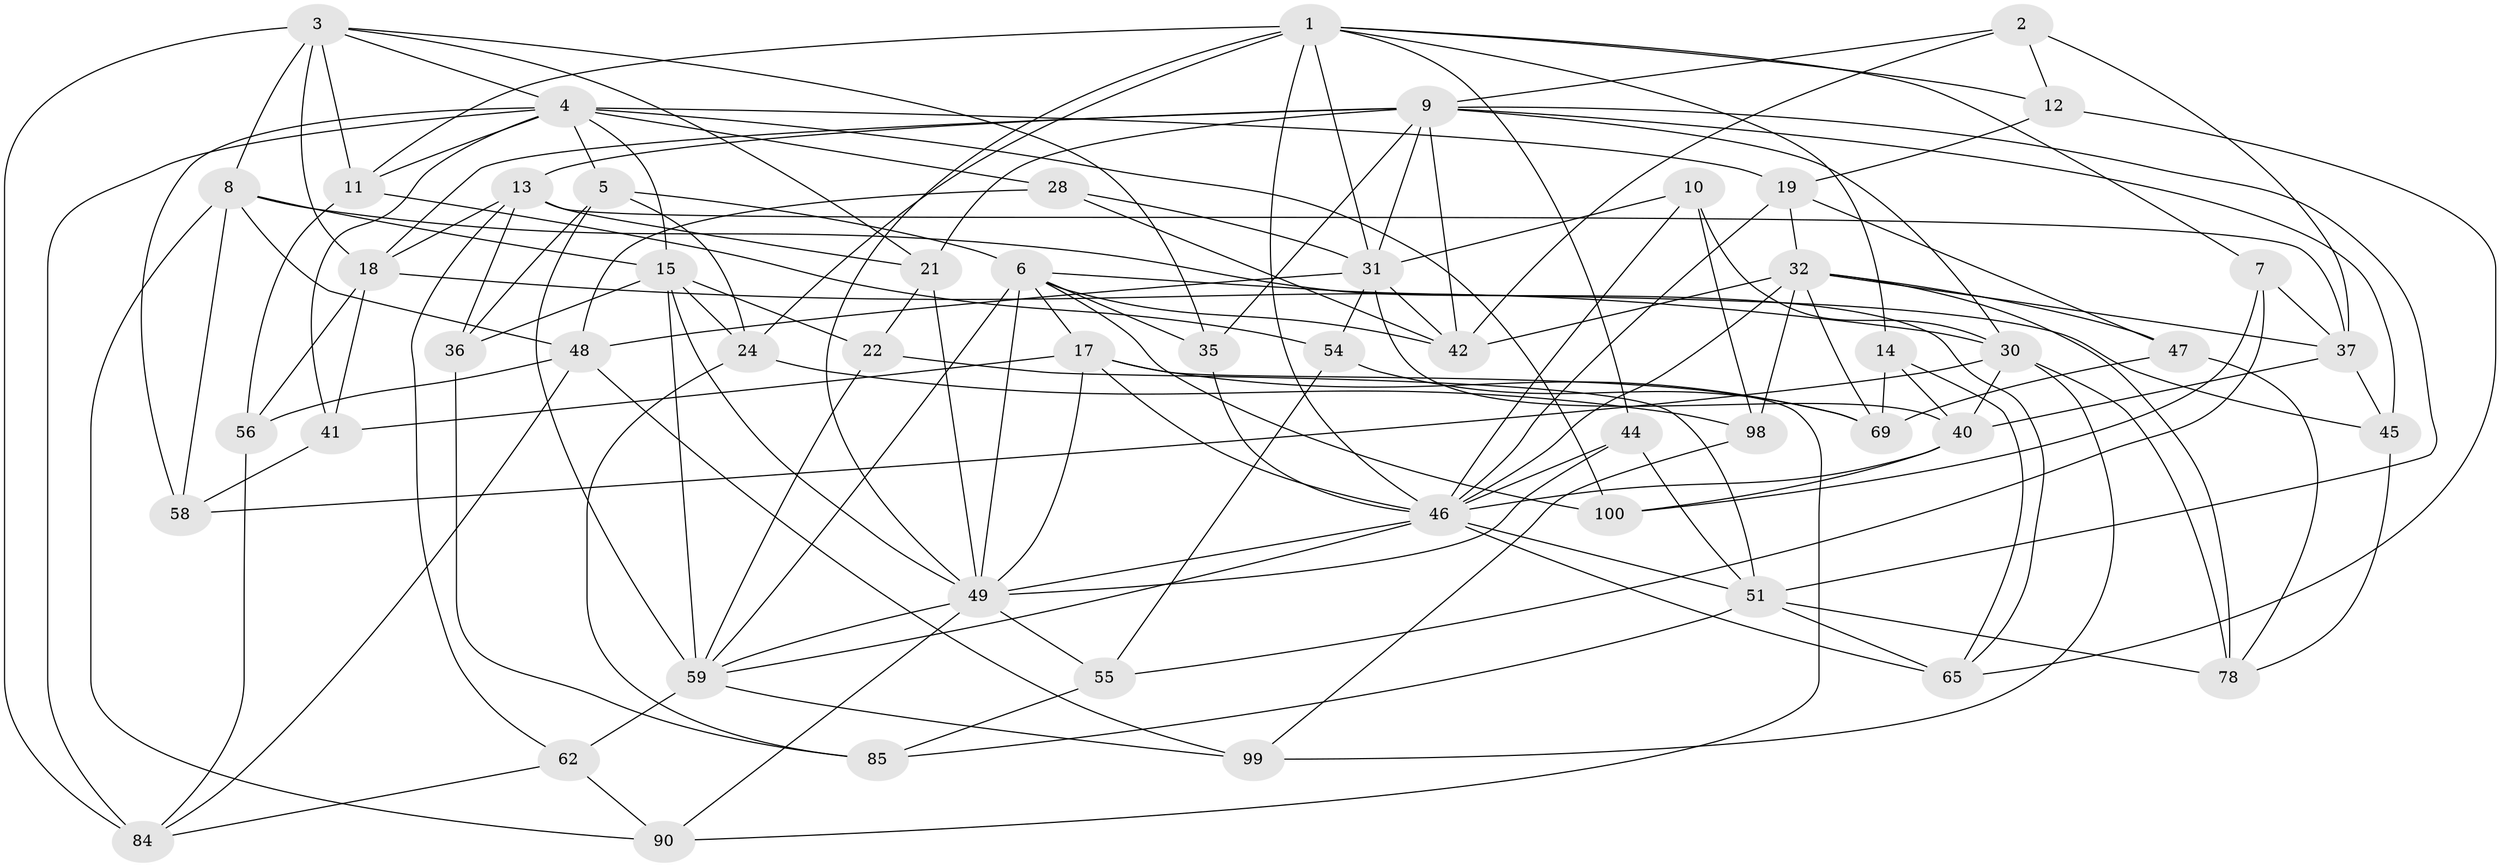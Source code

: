 // original degree distribution, {4: 1.0}
// Generated by graph-tools (version 1.1) at 2025/16/03/09/25 04:16:22]
// undirected, 53 vertices, 148 edges
graph export_dot {
graph [start="1"]
  node [color=gray90,style=filled];
  1 [super="+63+87"];
  2;
  3 [super="+16+39"];
  4 [super="+33+26"];
  5 [super="+43"];
  6 [super="+27+75"];
  7;
  8 [super="+97"];
  9 [super="+72+52"];
  10;
  11 [super="+66"];
  12;
  13 [super="+50"];
  14;
  15 [super="+76+86"];
  17 [super="+20"];
  18 [super="+105"];
  19 [super="+25"];
  21 [super="+29"];
  22 [super="+23"];
  24 [super="+68"];
  28;
  30 [super="+38"];
  31 [super="+73"];
  32 [super="+34+94"];
  35;
  36;
  37 [super="+103"];
  40 [super="+67"];
  41;
  42 [super="+60"];
  44;
  45;
  46 [super="+74+53"];
  47;
  48 [super="+57"];
  49 [super="+102+83"];
  51 [super="+71+64"];
  54;
  55;
  56;
  58;
  59 [super="+88+91"];
  62;
  65 [super="+82"];
  69 [super="+81"];
  78 [super="+79"];
  84 [super="+89"];
  85;
  90;
  98;
  99;
  100;
  1 -- 14;
  1 -- 24 [weight=2];
  1 -- 44;
  1 -- 31;
  1 -- 7;
  1 -- 11;
  1 -- 12;
  1 -- 49;
  1 -- 46;
  2 -- 42;
  2 -- 12;
  2 -- 37;
  2 -- 9;
  3 -- 84 [weight=2];
  3 -- 21;
  3 -- 18;
  3 -- 35;
  3 -- 11;
  3 -- 8;
  3 -- 4;
  4 -- 41;
  4 -- 84;
  4 -- 5 [weight=2];
  4 -- 100;
  4 -- 28;
  4 -- 15;
  4 -- 11 [weight=2];
  4 -- 19;
  4 -- 58;
  5 -- 36;
  5 -- 6;
  5 -- 59;
  5 -- 24;
  6 -- 100;
  6 -- 49;
  6 -- 17;
  6 -- 35;
  6 -- 42;
  6 -- 45;
  6 -- 59;
  7 -- 100;
  7 -- 55;
  7 -- 37;
  8 -- 90;
  8 -- 58;
  8 -- 48;
  8 -- 65;
  8 -- 15;
  9 -- 30;
  9 -- 31;
  9 -- 45;
  9 -- 35;
  9 -- 18;
  9 -- 42;
  9 -- 13;
  9 -- 51;
  9 -- 21;
  10 -- 98;
  10 -- 46;
  10 -- 30;
  10 -- 31;
  11 -- 54;
  11 -- 56;
  12 -- 65;
  12 -- 19;
  13 -- 62;
  13 -- 36;
  13 -- 37;
  13 -- 18;
  13 -- 21;
  14 -- 69;
  14 -- 40;
  14 -- 65;
  15 -- 36;
  15 -- 22 [weight=2];
  15 -- 49;
  15 -- 24;
  15 -- 59;
  17 -- 41;
  17 -- 49;
  17 -- 90;
  17 -- 46;
  17 -- 69;
  18 -- 56;
  18 -- 41;
  18 -- 30;
  19 -- 47;
  19 -- 32;
  19 -- 46 [weight=2];
  21 -- 49;
  21 -- 22 [weight=2];
  22 -- 51;
  22 -- 59;
  24 -- 85;
  24 -- 98;
  28 -- 42;
  28 -- 48;
  28 -- 31;
  30 -- 40;
  30 -- 99;
  30 -- 78 [weight=2];
  30 -- 58;
  31 -- 42;
  31 -- 54;
  31 -- 48;
  31 -- 40;
  32 -- 47;
  32 -- 98;
  32 -- 69 [weight=2];
  32 -- 78;
  32 -- 42;
  32 -- 37;
  32 -- 46 [weight=2];
  35 -- 46;
  36 -- 85;
  37 -- 45;
  37 -- 40;
  40 -- 100;
  40 -- 46;
  41 -- 58;
  44 -- 51;
  44 -- 49;
  44 -- 46;
  45 -- 78;
  46 -- 65;
  46 -- 49;
  46 -- 51;
  46 -- 59;
  47 -- 78;
  47 -- 69;
  48 -- 56;
  48 -- 99;
  48 -- 84;
  49 -- 90;
  49 -- 55;
  49 -- 59;
  51 -- 65 [weight=2];
  51 -- 78;
  51 -- 85;
  54 -- 69;
  54 -- 55;
  55 -- 85;
  56 -- 84;
  59 -- 99;
  59 -- 62;
  62 -- 90;
  62 -- 84;
  98 -- 99;
}
